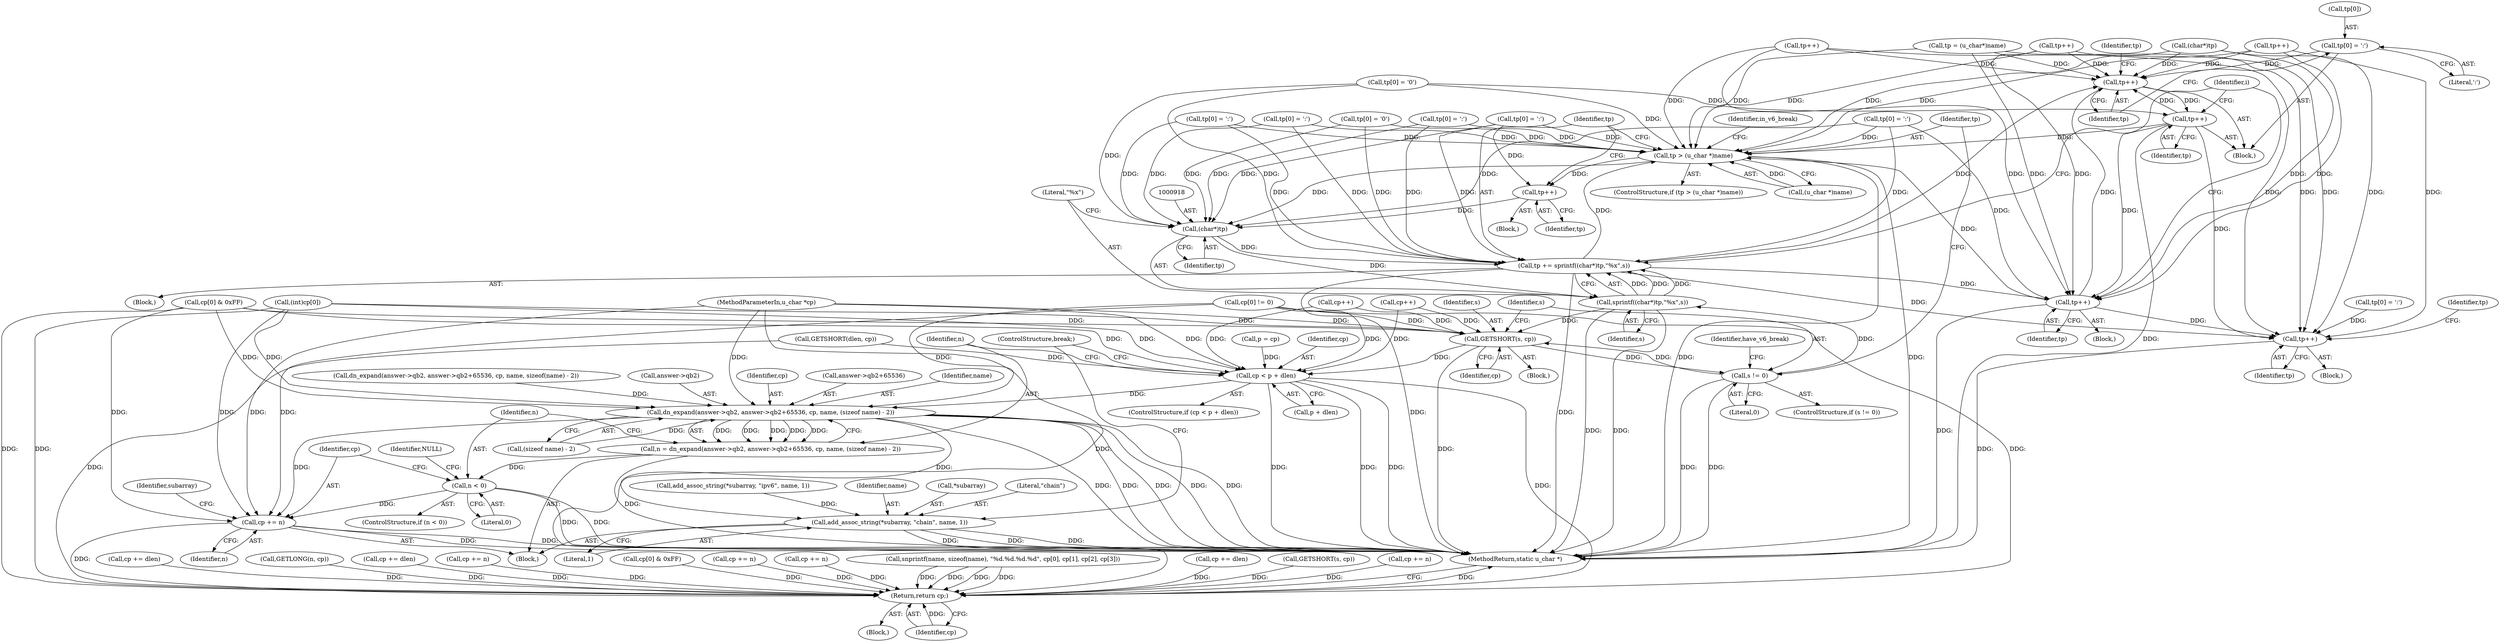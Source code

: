 digraph "0_php-src_b34d7849ed90ced9345f8ea1c59bc8d101c18468@array" {
"1000946" [label="(Call,tp[0] = ':')"];
"1000951" [label="(Call,tp++)"];
"1000958" [label="(Call,tp++)"];
"1000898" [label="(Call,tp > (u_char *)name)"];
"1000912" [label="(Call,tp++)"];
"1000917" [label="(Call,(char*)tp)"];
"1000914" [label="(Call,tp += sprintf((char*)tp,\"%x\",s))"];
"1000939" [label="(Call,tp++)"];
"1000970" [label="(Call,tp++)"];
"1000916" [label="(Call,sprintf((char*)tp,\"%x\",s))"];
"1000889" [label="(Call,GETSHORT(s, cp))"];
"1000893" [label="(Call,s != 0)"];
"1000984" [label="(Call,cp < p + dlen)"];
"1000992" [label="(Call,dn_expand(answer->qb2, answer->qb2+65536, cp, name, (sizeof name) - 2))"];
"1000990" [label="(Call,n = dn_expand(answer->qb2, answer->qb2+65536, cp, name, (sizeof name) - 2))"];
"1001008" [label="(Call,n < 0)"];
"1001014" [label="(Call,cp += n)"];
"1001217" [label="(Return,return cp;)"];
"1001017" [label="(Call,add_assoc_string(*subarray, \"chain\", name, 1))"];
"1001015" [label="(Identifier,cp)"];
"1000758" [label="(Call,(int)cp[0])"];
"1001007" [label="(ControlStructure,if (n < 0))"];
"1001213" [label="(Call,cp += dlen)"];
"1000915" [label="(Identifier,tp)"];
"1000964" [label="(Block,)"];
"1001217" [label="(Return,return cp;)"];
"1001219" [label="(MethodReturn,static u_char *)"];
"1000847" [label="(Call,tp[0] = ':')"];
"1001018" [label="(Call,*subarray)"];
"1000892" [label="(ControlStructure,if (s != 0))"];
"1001009" [label="(Identifier,n)"];
"1000940" [label="(Identifier,tp)"];
"1001008" [label="(Call,n < 0)"];
"1000897" [label="(ControlStructure,if (tp > (u_char *)name))"];
"1000802" [label="(Call,cp[0] != 0)"];
"1000917" [label="(Call,(char*)tp)"];
"1000619" [label="(Call,GETLONG(n, cp))"];
"1000971" [label="(Identifier,tp)"];
"1000491" [label="(Call,cp += dlen)"];
"1000406" [label="(Call,cp += n)"];
"1000985" [label="(Identifier,cp)"];
"1001002" [label="(Identifier,name)"];
"1001017" [label="(Call,add_assoc_string(*subarray, \"chain\", name, 1))"];
"1000890" [label="(Identifier,s)"];
"1001020" [label="(Literal,\"chain\")"];
"1000950" [label="(Literal,':')"];
"1001023" [label="(ControlStructure,break;)"];
"1000913" [label="(Identifier,tp)"];
"1001001" [label="(Identifier,cp)"];
"1000894" [label="(Identifier,s)"];
"1000947" [label="(Call,tp[0])"];
"1000914" [label="(Call,tp += sprintf((char*)tp,\"%x\",s))"];
"1000167" [label="(Call,GETSHORT(dlen, cp))"];
"1000899" [label="(Identifier,tp)"];
"1000926" [label="(Identifier,have_v6_break)"];
"1000996" [label="(Call,answer->qb2+65536)"];
"1000830" [label="(Call,cp[0] & 0xFF)"];
"1000934" [label="(Call,tp[0] = ':')"];
"1001154" [label="(Call,cp[0] & 0xFF)"];
"1000352" [label="(Call,cp += n)"];
"1000787" [label="(Call,tp[0] = ':')"];
"1000900" [label="(Call,(u_char *)name)"];
"1000903" [label="(Block,)"];
"1000889" [label="(Call,GETSHORT(s, cp))"];
"1000921" [label="(Identifier,s)"];
"1001019" [label="(Identifier,subarray)"];
"1000939" [label="(Call,tp++)"];
"1000866" [label="(Call,tp[0] = '0')"];
"1000771" [label="(Call,tp = (u_char*)name)"];
"1000891" [label="(Identifier,cp)"];
"1000989" [label="(Block,)"];
"1001079" [label="(Call,cp += n)"];
"1000250" [label="(Call,snprintf(name, sizeof(name), \"%d.%d.%d.%d\", cp[0], cp[1], cp[2], cp[3]))"];
"1000951" [label="(Call,tp++)"];
"1000986" [label="(Call,p + dlen)"];
"1000920" [label="(Literal,\"%x\")"];
"1001010" [label="(Literal,0)"];
"1001022" [label="(Literal,1)"];
"1000893" [label="(Call,s != 0)"];
"1000983" [label="(ControlStructure,if (cp < p + dlen))"];
"1000887" [label="(Identifier,i)"];
"1001013" [label="(Identifier,NULL)"];
"1000818" [label="(Call,tp[0] = ':')"];
"1000764" [label="(Call,cp++)"];
"1000927" [label="(Block,)"];
"1000113" [label="(Block,)"];
"1000952" [label="(Identifier,tp)"];
"1000984" [label="(Call,cp < p + dlen)"];
"1000958" [label="(Call,tp++)"];
"1000919" [label="(Identifier,tp)"];
"1000896" [label="(Block,)"];
"1000107" [label="(MethodParameterIn,u_char *cp)"];
"1000965" [label="(Call,tp[0] = ':')"];
"1000970" [label="(Call,tp++)"];
"1000945" [label="(Block,)"];
"1000992" [label="(Call,dn_expand(answer->qb2, answer->qb2+65536, cp, name, (sizeof name) - 2))"];
"1000273" [label="(Call,cp += dlen)"];
"1000916" [label="(Call,sprintf((char*)tp,\"%x\",s))"];
"1000991" [label="(Identifier,n)"];
"1000977" [label="(Call,add_assoc_string(*subarray, \"ipv6\", name, 1))"];
"1000873" [label="(Call,cp++)"];
"1000136" [label="(Call,dn_expand(answer->qb2, answer->qb2+65536, cp, name, sizeof(name) - 2))"];
"1000644" [label="(Call,GETSHORT(s, cp))"];
"1001218" [label="(Identifier,cp)"];
"1001014" [label="(Call,cp += n)"];
"1000871" [label="(Call,tp++)"];
"1000852" [label="(Call,tp++)"];
"1000974" [label="(Identifier,tp)"];
"1000993" [label="(Call,answer->qb2)"];
"1000912" [label="(Call,tp++)"];
"1000888" [label="(Block,)"];
"1000895" [label="(Literal,0)"];
"1000792" [label="(Call,tp++)"];
"1000946" [label="(Call,tp[0] = ':')"];
"1000907" [label="(Call,tp[0] = ':')"];
"1000826" [label="(Call,(char*)tp)"];
"1000746" [label="(Call,p = cp)"];
"1000955" [label="(Identifier,tp)"];
"1000898" [label="(Call,tp > (u_char *)name)"];
"1001016" [label="(Identifier,n)"];
"1000990" [label="(Call,n = dn_expand(answer->qb2, answer->qb2+65536, cp, name, (sizeof name) - 2))"];
"1001003" [label="(Call,(sizeof name) - 2)"];
"1001021" [label="(Identifier,name)"];
"1000959" [label="(Identifier,tp)"];
"1001196" [label="(Call,cp += n)"];
"1000953" [label="(Call,tp[0] = '0')"];
"1000905" [label="(Identifier,in_v6_break)"];
"1000946" -> "1000945"  [label="AST: "];
"1000946" -> "1000950"  [label="CFG: "];
"1000947" -> "1000946"  [label="AST: "];
"1000950" -> "1000946"  [label="AST: "];
"1000952" -> "1000946"  [label="CFG: "];
"1000946" -> "1000951"  [label="DDG: "];
"1000951" -> "1000945"  [label="AST: "];
"1000951" -> "1000952"  [label="CFG: "];
"1000952" -> "1000951"  [label="AST: "];
"1000955" -> "1000951"  [label="CFG: "];
"1000939" -> "1000951"  [label="DDG: "];
"1000826" -> "1000951"  [label="DDG: "];
"1000771" -> "1000951"  [label="DDG: "];
"1000792" -> "1000951"  [label="DDG: "];
"1000852" -> "1000951"  [label="DDG: "];
"1000871" -> "1000951"  [label="DDG: "];
"1000914" -> "1000951"  [label="DDG: "];
"1000958" -> "1000951"  [label="DDG: "];
"1000951" -> "1000958"  [label="DDG: "];
"1000958" -> "1000945"  [label="AST: "];
"1000958" -> "1000959"  [label="CFG: "];
"1000959" -> "1000958"  [label="AST: "];
"1000887" -> "1000958"  [label="CFG: "];
"1000958" -> "1001219"  [label="DDG: "];
"1000958" -> "1000898"  [label="DDG: "];
"1000958" -> "1000939"  [label="DDG: "];
"1000953" -> "1000958"  [label="DDG: "];
"1000958" -> "1000970"  [label="DDG: "];
"1000898" -> "1000897"  [label="AST: "];
"1000898" -> "1000900"  [label="CFG: "];
"1000899" -> "1000898"  [label="AST: "];
"1000900" -> "1000898"  [label="AST: "];
"1000905" -> "1000898"  [label="CFG: "];
"1000915" -> "1000898"  [label="CFG: "];
"1000898" -> "1001219"  [label="DDG: "];
"1000898" -> "1001219"  [label="DDG: "];
"1000866" -> "1000898"  [label="DDG: "];
"1000907" -> "1000898"  [label="DDG: "];
"1000939" -> "1000898"  [label="DDG: "];
"1000826" -> "1000898"  [label="DDG: "];
"1000847" -> "1000898"  [label="DDG: "];
"1000818" -> "1000898"  [label="DDG: "];
"1000953" -> "1000898"  [label="DDG: "];
"1000771" -> "1000898"  [label="DDG: "];
"1000787" -> "1000898"  [label="DDG: "];
"1000934" -> "1000898"  [label="DDG: "];
"1000792" -> "1000898"  [label="DDG: "];
"1000852" -> "1000898"  [label="DDG: "];
"1000871" -> "1000898"  [label="DDG: "];
"1000914" -> "1000898"  [label="DDG: "];
"1000900" -> "1000898"  [label="DDG: "];
"1000898" -> "1000912"  [label="DDG: "];
"1000898" -> "1000917"  [label="DDG: "];
"1000912" -> "1000903"  [label="AST: "];
"1000912" -> "1000913"  [label="CFG: "];
"1000913" -> "1000912"  [label="AST: "];
"1000915" -> "1000912"  [label="CFG: "];
"1000907" -> "1000912"  [label="DDG: "];
"1000912" -> "1000917"  [label="DDG: "];
"1000917" -> "1000916"  [label="AST: "];
"1000917" -> "1000919"  [label="CFG: "];
"1000918" -> "1000917"  [label="AST: "];
"1000919" -> "1000917"  [label="AST: "];
"1000920" -> "1000917"  [label="CFG: "];
"1000917" -> "1000914"  [label="DDG: "];
"1000917" -> "1000916"  [label="DDG: "];
"1000866" -> "1000917"  [label="DDG: "];
"1000907" -> "1000917"  [label="DDG: "];
"1000847" -> "1000917"  [label="DDG: "];
"1000818" -> "1000917"  [label="DDG: "];
"1000953" -> "1000917"  [label="DDG: "];
"1000787" -> "1000917"  [label="DDG: "];
"1000934" -> "1000917"  [label="DDG: "];
"1000914" -> "1000896"  [label="AST: "];
"1000914" -> "1000916"  [label="CFG: "];
"1000915" -> "1000914"  [label="AST: "];
"1000916" -> "1000914"  [label="AST: "];
"1000887" -> "1000914"  [label="CFG: "];
"1000914" -> "1001219"  [label="DDG: "];
"1000914" -> "1001219"  [label="DDG: "];
"1000916" -> "1000914"  [label="DDG: "];
"1000916" -> "1000914"  [label="DDG: "];
"1000916" -> "1000914"  [label="DDG: "];
"1000866" -> "1000914"  [label="DDG: "];
"1000907" -> "1000914"  [label="DDG: "];
"1000847" -> "1000914"  [label="DDG: "];
"1000818" -> "1000914"  [label="DDG: "];
"1000953" -> "1000914"  [label="DDG: "];
"1000787" -> "1000914"  [label="DDG: "];
"1000934" -> "1000914"  [label="DDG: "];
"1000914" -> "1000939"  [label="DDG: "];
"1000914" -> "1000970"  [label="DDG: "];
"1000939" -> "1000927"  [label="AST: "];
"1000939" -> "1000940"  [label="CFG: "];
"1000940" -> "1000939"  [label="AST: "];
"1000887" -> "1000939"  [label="CFG: "];
"1000939" -> "1001219"  [label="DDG: "];
"1000934" -> "1000939"  [label="DDG: "];
"1000826" -> "1000939"  [label="DDG: "];
"1000771" -> "1000939"  [label="DDG: "];
"1000792" -> "1000939"  [label="DDG: "];
"1000852" -> "1000939"  [label="DDG: "];
"1000871" -> "1000939"  [label="DDG: "];
"1000939" -> "1000970"  [label="DDG: "];
"1000970" -> "1000964"  [label="AST: "];
"1000970" -> "1000971"  [label="CFG: "];
"1000971" -> "1000970"  [label="AST: "];
"1000974" -> "1000970"  [label="CFG: "];
"1000970" -> "1001219"  [label="DDG: "];
"1000826" -> "1000970"  [label="DDG: "];
"1000965" -> "1000970"  [label="DDG: "];
"1000771" -> "1000970"  [label="DDG: "];
"1000792" -> "1000970"  [label="DDG: "];
"1000852" -> "1000970"  [label="DDG: "];
"1000871" -> "1000970"  [label="DDG: "];
"1000916" -> "1000921"  [label="CFG: "];
"1000920" -> "1000916"  [label="AST: "];
"1000921" -> "1000916"  [label="AST: "];
"1000916" -> "1001219"  [label="DDG: "];
"1000916" -> "1001219"  [label="DDG: "];
"1000916" -> "1000889"  [label="DDG: "];
"1000893" -> "1000916"  [label="DDG: "];
"1000889" -> "1000888"  [label="AST: "];
"1000889" -> "1000891"  [label="CFG: "];
"1000890" -> "1000889"  [label="AST: "];
"1000891" -> "1000889"  [label="AST: "];
"1000894" -> "1000889"  [label="CFG: "];
"1000889" -> "1001219"  [label="DDG: "];
"1000893" -> "1000889"  [label="DDG: "];
"1000873" -> "1000889"  [label="DDG: "];
"1000758" -> "1000889"  [label="DDG: "];
"1000764" -> "1000889"  [label="DDG: "];
"1000830" -> "1000889"  [label="DDG: "];
"1000802" -> "1000889"  [label="DDG: "];
"1000107" -> "1000889"  [label="DDG: "];
"1000889" -> "1000893"  [label="DDG: "];
"1000889" -> "1000984"  [label="DDG: "];
"1000893" -> "1000892"  [label="AST: "];
"1000893" -> "1000895"  [label="CFG: "];
"1000894" -> "1000893"  [label="AST: "];
"1000895" -> "1000893"  [label="AST: "];
"1000899" -> "1000893"  [label="CFG: "];
"1000926" -> "1000893"  [label="CFG: "];
"1000893" -> "1001219"  [label="DDG: "];
"1000893" -> "1001219"  [label="DDG: "];
"1000984" -> "1000983"  [label="AST: "];
"1000984" -> "1000986"  [label="CFG: "];
"1000985" -> "1000984"  [label="AST: "];
"1000986" -> "1000984"  [label="AST: "];
"1000991" -> "1000984"  [label="CFG: "];
"1001023" -> "1000984"  [label="CFG: "];
"1000984" -> "1001219"  [label="DDG: "];
"1000984" -> "1001219"  [label="DDG: "];
"1000984" -> "1001219"  [label="DDG: "];
"1000873" -> "1000984"  [label="DDG: "];
"1000758" -> "1000984"  [label="DDG: "];
"1000764" -> "1000984"  [label="DDG: "];
"1000830" -> "1000984"  [label="DDG: "];
"1000802" -> "1000984"  [label="DDG: "];
"1000107" -> "1000984"  [label="DDG: "];
"1000746" -> "1000984"  [label="DDG: "];
"1000167" -> "1000984"  [label="DDG: "];
"1000984" -> "1000992"  [label="DDG: "];
"1000984" -> "1001217"  [label="DDG: "];
"1000992" -> "1000990"  [label="AST: "];
"1000992" -> "1001003"  [label="CFG: "];
"1000993" -> "1000992"  [label="AST: "];
"1000996" -> "1000992"  [label="AST: "];
"1001001" -> "1000992"  [label="AST: "];
"1001002" -> "1000992"  [label="AST: "];
"1001003" -> "1000992"  [label="AST: "];
"1000990" -> "1000992"  [label="CFG: "];
"1000992" -> "1001219"  [label="DDG: "];
"1000992" -> "1001219"  [label="DDG: "];
"1000992" -> "1001219"  [label="DDG: "];
"1000992" -> "1001219"  [label="DDG: "];
"1000992" -> "1001219"  [label="DDG: "];
"1000992" -> "1000990"  [label="DDG: "];
"1000992" -> "1000990"  [label="DDG: "];
"1000992" -> "1000990"  [label="DDG: "];
"1000992" -> "1000990"  [label="DDG: "];
"1000992" -> "1000990"  [label="DDG: "];
"1000136" -> "1000992"  [label="DDG: "];
"1000758" -> "1000992"  [label="DDG: "];
"1000830" -> "1000992"  [label="DDG: "];
"1000802" -> "1000992"  [label="DDG: "];
"1000107" -> "1000992"  [label="DDG: "];
"1001003" -> "1000992"  [label="DDG: "];
"1000992" -> "1001014"  [label="DDG: "];
"1000992" -> "1001017"  [label="DDG: "];
"1000990" -> "1000989"  [label="AST: "];
"1000991" -> "1000990"  [label="AST: "];
"1001009" -> "1000990"  [label="CFG: "];
"1000990" -> "1001219"  [label="DDG: "];
"1000990" -> "1001008"  [label="DDG: "];
"1001008" -> "1001007"  [label="AST: "];
"1001008" -> "1001010"  [label="CFG: "];
"1001009" -> "1001008"  [label="AST: "];
"1001010" -> "1001008"  [label="AST: "];
"1001013" -> "1001008"  [label="CFG: "];
"1001015" -> "1001008"  [label="CFG: "];
"1001008" -> "1001219"  [label="DDG: "];
"1001008" -> "1001219"  [label="DDG: "];
"1001008" -> "1001014"  [label="DDG: "];
"1001014" -> "1000989"  [label="AST: "];
"1001014" -> "1001016"  [label="CFG: "];
"1001015" -> "1001014"  [label="AST: "];
"1001016" -> "1001014"  [label="AST: "];
"1001019" -> "1001014"  [label="CFG: "];
"1001014" -> "1001219"  [label="DDG: "];
"1001014" -> "1001219"  [label="DDG: "];
"1000758" -> "1001014"  [label="DDG: "];
"1000830" -> "1001014"  [label="DDG: "];
"1000802" -> "1001014"  [label="DDG: "];
"1000107" -> "1001014"  [label="DDG: "];
"1001014" -> "1001217"  [label="DDG: "];
"1001217" -> "1000113"  [label="AST: "];
"1001217" -> "1001218"  [label="CFG: "];
"1001218" -> "1001217"  [label="AST: "];
"1001219" -> "1001217"  [label="CFG: "];
"1001217" -> "1001219"  [label="DDG: "];
"1001218" -> "1001217"  [label="DDG: "];
"1001154" -> "1001217"  [label="DDG: "];
"1000644" -> "1001217"  [label="DDG: "];
"1000406" -> "1001217"  [label="DDG: "];
"1000250" -> "1001217"  [label="DDG: "];
"1000250" -> "1001217"  [label="DDG: "];
"1000250" -> "1001217"  [label="DDG: "];
"1000250" -> "1001217"  [label="DDG: "];
"1001213" -> "1001217"  [label="DDG: "];
"1000830" -> "1001217"  [label="DDG: "];
"1001079" -> "1001217"  [label="DDG: "];
"1001196" -> "1001217"  [label="DDG: "];
"1000802" -> "1001217"  [label="DDG: "];
"1000167" -> "1001217"  [label="DDG: "];
"1000619" -> "1001217"  [label="DDG: "];
"1000352" -> "1001217"  [label="DDG: "];
"1000758" -> "1001217"  [label="DDG: "];
"1000273" -> "1001217"  [label="DDG: "];
"1000491" -> "1001217"  [label="DDG: "];
"1000107" -> "1001217"  [label="DDG: "];
"1001017" -> "1000989"  [label="AST: "];
"1001017" -> "1001022"  [label="CFG: "];
"1001018" -> "1001017"  [label="AST: "];
"1001020" -> "1001017"  [label="AST: "];
"1001021" -> "1001017"  [label="AST: "];
"1001022" -> "1001017"  [label="AST: "];
"1001023" -> "1001017"  [label="CFG: "];
"1001017" -> "1001219"  [label="DDG: "];
"1001017" -> "1001219"  [label="DDG: "];
"1001017" -> "1001219"  [label="DDG: "];
"1000977" -> "1001017"  [label="DDG: "];
}
